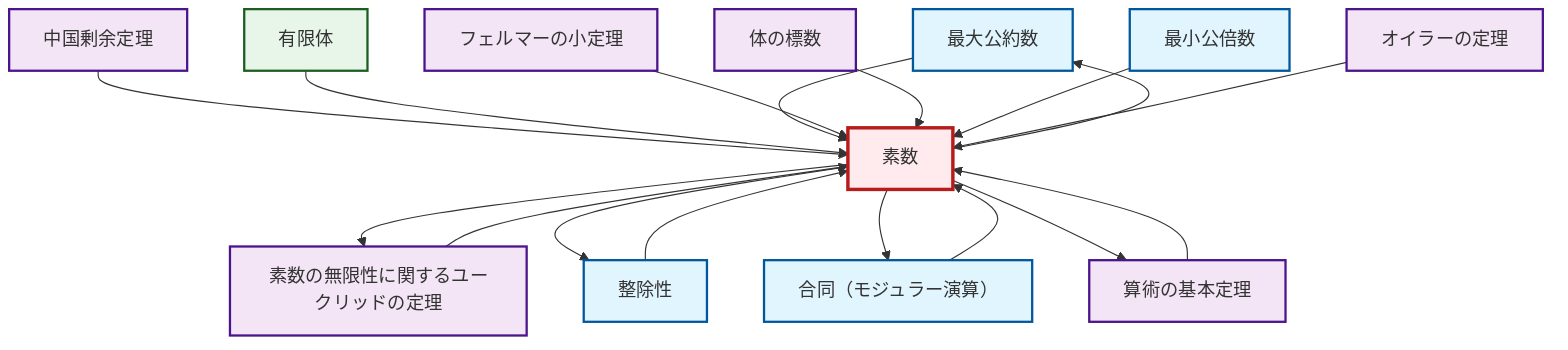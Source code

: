 graph TD
    classDef definition fill:#e1f5fe,stroke:#01579b,stroke-width:2px
    classDef theorem fill:#f3e5f5,stroke:#4a148c,stroke-width:2px
    classDef axiom fill:#fff3e0,stroke:#e65100,stroke-width:2px
    classDef example fill:#e8f5e9,stroke:#1b5e20,stroke-width:2px
    classDef current fill:#ffebee,stroke:#b71c1c,stroke-width:3px
    def-gcd["最大公約数"]:::definition
    thm-fundamental-arithmetic["算術の基本定理"]:::theorem
    def-lcm["最小公倍数"]:::definition
    ex-finite-field["有限体"]:::example
    thm-euler["オイラーの定理"]:::theorem
    thm-euclid-infinitude-primes["素数の無限性に関するユークリッドの定理"]:::theorem
    def-congruence["合同（モジュラー演算）"]:::definition
    def-prime["素数"]:::definition
    thm-field-characteristic["体の標数"]:::theorem
    thm-chinese-remainder["中国剰余定理"]:::theorem
    def-divisibility["整除性"]:::definition
    thm-fermat-little["フェルマーの小定理"]:::theorem
    def-prime --> thm-euclid-infinitude-primes
    thm-chinese-remainder --> def-prime
    def-congruence --> def-prime
    def-prime --> def-divisibility
    ex-finite-field --> def-prime
    def-prime --> def-congruence
    def-divisibility --> def-prime
    def-prime --> def-gcd
    thm-fundamental-arithmetic --> def-prime
    def-gcd --> def-prime
    def-prime --> thm-fundamental-arithmetic
    thm-fermat-little --> def-prime
    thm-field-characteristic --> def-prime
    def-lcm --> def-prime
    thm-euclid-infinitude-primes --> def-prime
    thm-euler --> def-prime
    class def-prime current